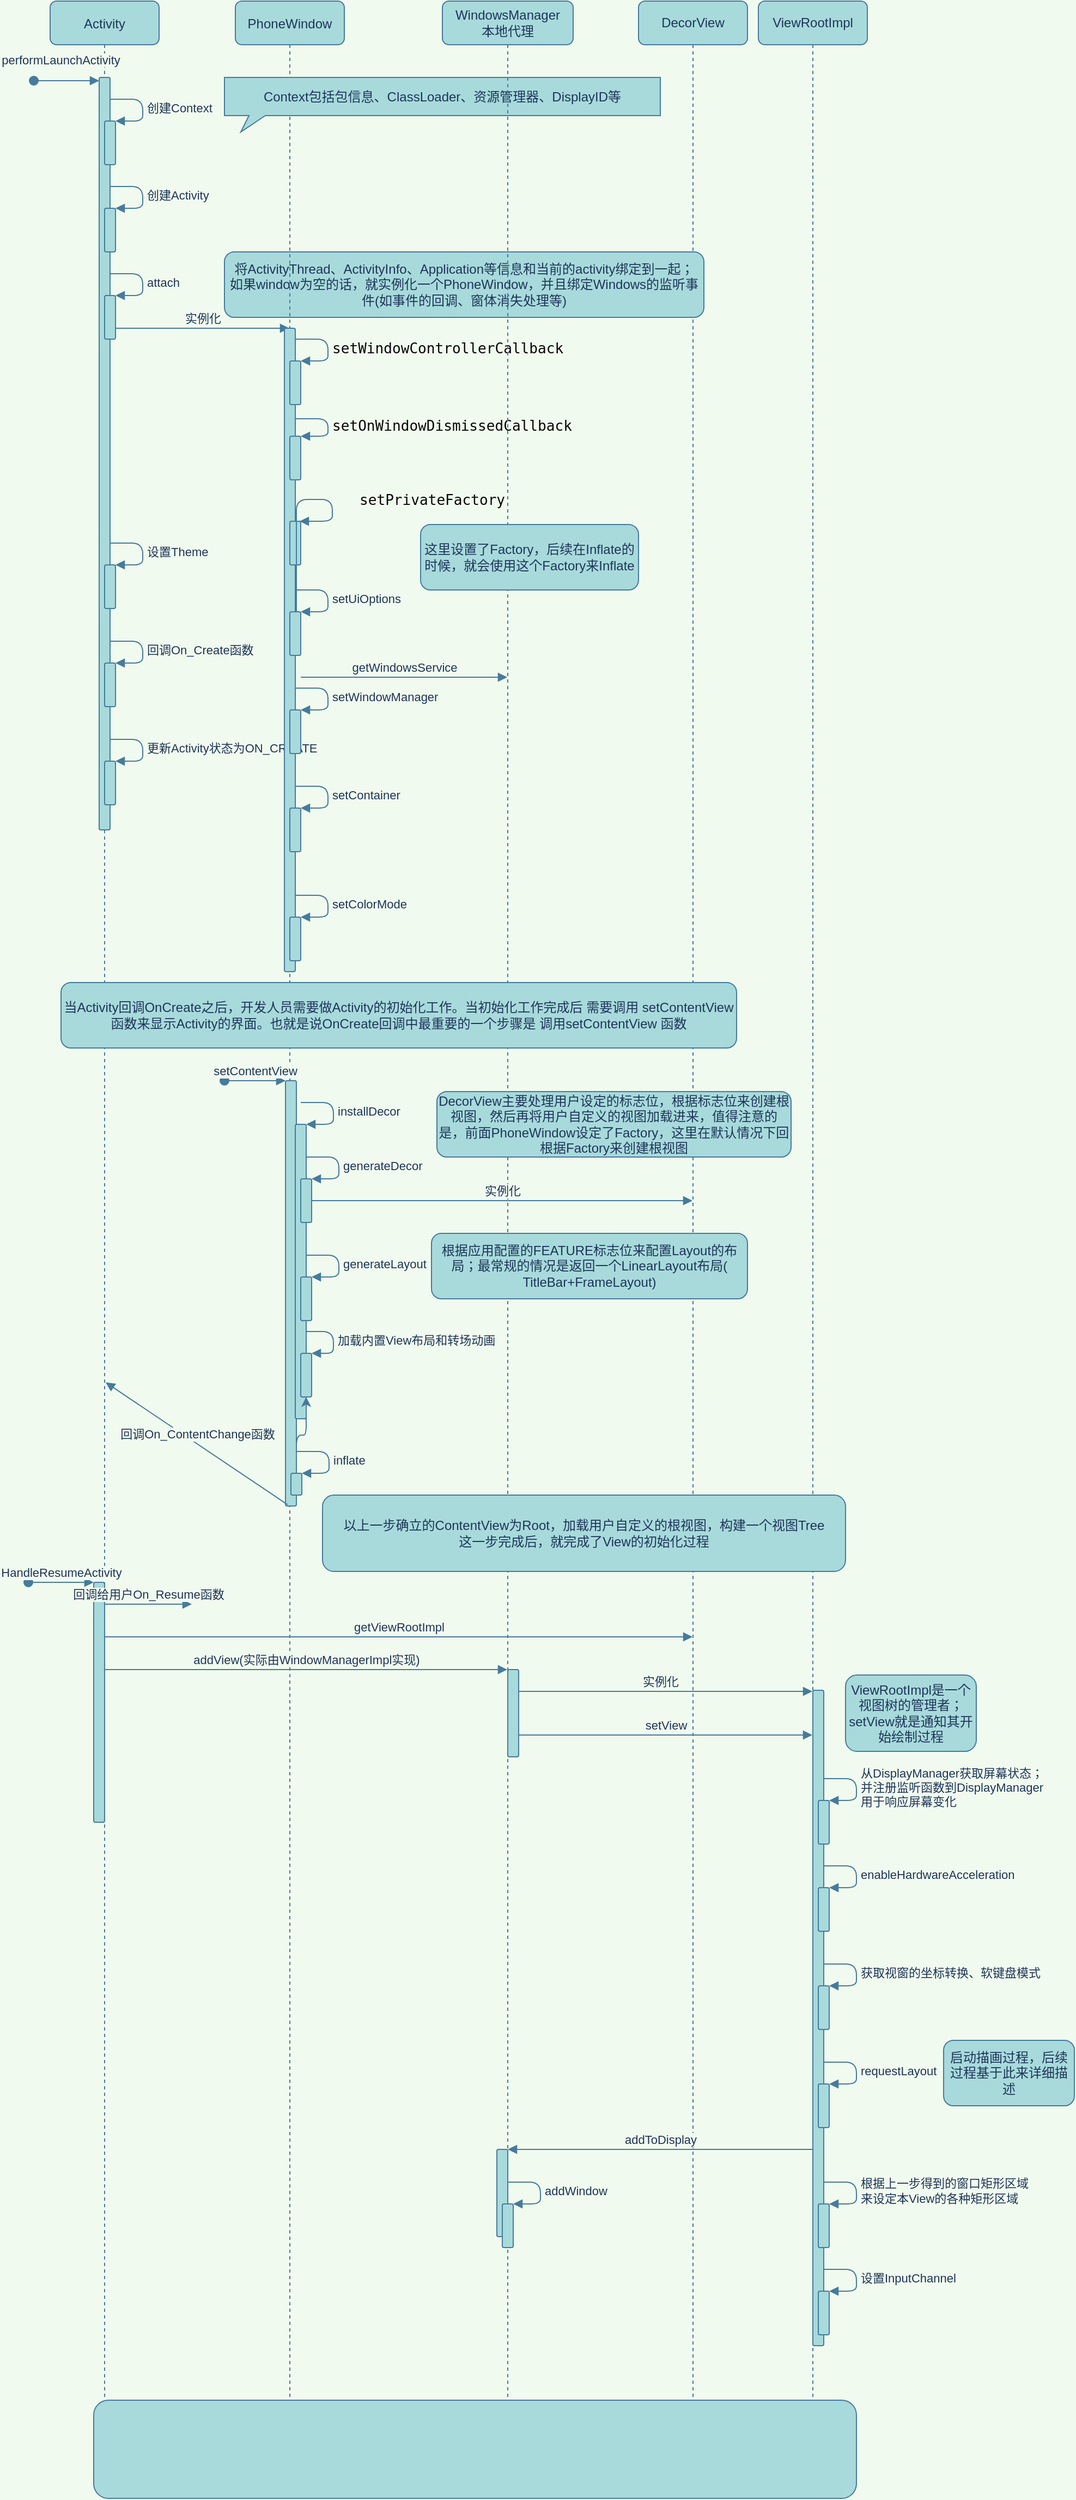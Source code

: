 <mxfile version="16.5.3" type="github">
  <diagram id="kgpKYQtTHZ0yAKxKKP6v" name="Page-1">
    <mxGraphModel dx="1523" dy="1020" grid="1" gridSize="10" guides="1" tooltips="1" connect="1" arrows="1" fold="1" page="1" pageScale="1" pageWidth="850" pageHeight="1100" background="#F1FAEE" math="0" shadow="0">
      <root>
        <mxCell id="0" />
        <mxCell id="1" style="" parent="0" />
        <mxCell id="mvKPFEOK_YDnTUbCSuoW-56" value="DecorView" style="shape=umlLifeline;perimeter=lifelinePerimeter;whiteSpace=wrap;html=1;container=1;collapsible=0;recursiveResize=0;outlineConnect=0;rounded=1;fillColor=#A8DADC;strokeColor=#457B9D;fontColor=#1D3557;" vertex="1" parent="1">
          <mxGeometry x="660" y="80" width="100" height="2240" as="geometry" />
        </mxCell>
        <mxCell id="mvKPFEOK_YDnTUbCSuoW-14" value="将ActivityThread、ActivityInfo、Application等信息和当前的activity绑定到一起；&lt;br&gt;如果window为空的话，就实例化一个PhoneWindow，并且绑定Windows的监听事件(如事件的回调、窗体消失处理等)" style="rounded=1;whiteSpace=wrap;html=1;fillColor=#A8DADC;strokeColor=#457B9D;fontColor=#1D3557;" vertex="1" parent="1">
          <mxGeometry x="280" y="310" width="440" height="60" as="geometry" />
        </mxCell>
        <mxCell id="3nuBFxr9cyL0pnOWT2aG-1" value="Activity" style="shape=umlLifeline;perimeter=lifelinePerimeter;container=1;collapsible=0;recursiveResize=0;rounded=1;shadow=0;strokeWidth=1;fillColor=#A8DADC;strokeColor=#457B9D;fontColor=#1D3557;" parent="1" vertex="1">
          <mxGeometry x="120" y="80" width="100" height="2270" as="geometry" />
        </mxCell>
        <mxCell id="3nuBFxr9cyL0pnOWT2aG-2" value="" style="points=[];perimeter=orthogonalPerimeter;rounded=1;shadow=0;strokeWidth=1;fillColor=#A8DADC;strokeColor=#457B9D;fontColor=#1D3557;" parent="3nuBFxr9cyL0pnOWT2aG-1" vertex="1">
          <mxGeometry x="45" y="70" width="10" height="690" as="geometry" />
        </mxCell>
        <mxCell id="3nuBFxr9cyL0pnOWT2aG-3" value="performLaunchActivity" style="verticalAlign=bottom;startArrow=oval;endArrow=block;startSize=8;shadow=0;strokeWidth=1;rounded=1;labelBackgroundColor=#F1FAEE;strokeColor=#457B9D;fontColor=#1D3557;" parent="3nuBFxr9cyL0pnOWT2aG-1" edge="1">
          <mxGeometry x="-0.167" y="10" relative="1" as="geometry">
            <mxPoint x="-15" y="73" as="sourcePoint" />
            <mxPoint x="45" y="73" as="targetPoint" />
            <mxPoint as="offset" />
          </mxGeometry>
        </mxCell>
        <mxCell id="mvKPFEOK_YDnTUbCSuoW-1" value="" style="html=1;points=[];perimeter=orthogonalPerimeter;rounded=1;fillColor=#A8DADC;strokeColor=#457B9D;fontColor=#1D3557;" vertex="1" parent="3nuBFxr9cyL0pnOWT2aG-1">
          <mxGeometry x="50" y="110" width="10" height="40" as="geometry" />
        </mxCell>
        <mxCell id="mvKPFEOK_YDnTUbCSuoW-2" value="创建Context" style="edgeStyle=orthogonalEdgeStyle;html=1;align=left;spacingLeft=2;endArrow=block;rounded=1;entryX=1;entryY=0;labelBackgroundColor=#F1FAEE;strokeColor=#457B9D;fontColor=#1D3557;" edge="1" target="mvKPFEOK_YDnTUbCSuoW-1" parent="3nuBFxr9cyL0pnOWT2aG-1">
          <mxGeometry relative="1" as="geometry">
            <mxPoint x="55" y="90" as="sourcePoint" />
            <Array as="points">
              <mxPoint x="85" y="90" />
            </Array>
          </mxGeometry>
        </mxCell>
        <mxCell id="mvKPFEOK_YDnTUbCSuoW-8" value="" style="html=1;points=[];perimeter=orthogonalPerimeter;rounded=1;fillColor=#A8DADC;strokeColor=#457B9D;fontColor=#1D3557;" vertex="1" parent="3nuBFxr9cyL0pnOWT2aG-1">
          <mxGeometry x="50" y="190" width="10" height="40" as="geometry" />
        </mxCell>
        <mxCell id="mvKPFEOK_YDnTUbCSuoW-9" value="创建Activity" style="edgeStyle=orthogonalEdgeStyle;html=1;align=left;spacingLeft=2;endArrow=block;rounded=1;entryX=1;entryY=0;labelBackgroundColor=#F1FAEE;strokeColor=#457B9D;fontColor=#1D3557;" edge="1" target="mvKPFEOK_YDnTUbCSuoW-8" parent="3nuBFxr9cyL0pnOWT2aG-1">
          <mxGeometry relative="1" as="geometry">
            <mxPoint x="55" y="170" as="sourcePoint" />
            <Array as="points">
              <mxPoint x="85" y="170" />
            </Array>
          </mxGeometry>
        </mxCell>
        <mxCell id="mvKPFEOK_YDnTUbCSuoW-10" value="" style="html=1;points=[];perimeter=orthogonalPerimeter;rounded=1;fillColor=#A8DADC;strokeColor=#457B9D;fontColor=#1D3557;" vertex="1" parent="3nuBFxr9cyL0pnOWT2aG-1">
          <mxGeometry x="50" y="270" width="10" height="40" as="geometry" />
        </mxCell>
        <mxCell id="mvKPFEOK_YDnTUbCSuoW-11" value="attach" style="edgeStyle=orthogonalEdgeStyle;html=1;align=left;spacingLeft=2;endArrow=block;rounded=1;entryX=1;entryY=0;labelBackgroundColor=#F1FAEE;strokeColor=#457B9D;fontColor=#1D3557;" edge="1" target="mvKPFEOK_YDnTUbCSuoW-10" parent="3nuBFxr9cyL0pnOWT2aG-1">
          <mxGeometry relative="1" as="geometry">
            <mxPoint x="55" y="250" as="sourcePoint" />
            <Array as="points">
              <mxPoint x="85" y="250" />
            </Array>
          </mxGeometry>
        </mxCell>
        <mxCell id="mvKPFEOK_YDnTUbCSuoW-17" value="" style="html=1;points=[];perimeter=orthogonalPerimeter;rounded=1;fillColor=#A8DADC;strokeColor=#457B9D;fontColor=#1D3557;" vertex="1" parent="3nuBFxr9cyL0pnOWT2aG-1">
          <mxGeometry x="50" y="517" width="10" height="40" as="geometry" />
        </mxCell>
        <mxCell id="mvKPFEOK_YDnTUbCSuoW-18" value="设置Theme" style="edgeStyle=orthogonalEdgeStyle;html=1;align=left;spacingLeft=2;endArrow=block;rounded=1;entryX=1;entryY=0;labelBackgroundColor=#F1FAEE;strokeColor=#457B9D;fontColor=#1D3557;" edge="1" target="mvKPFEOK_YDnTUbCSuoW-17" parent="3nuBFxr9cyL0pnOWT2aG-1">
          <mxGeometry relative="1" as="geometry">
            <mxPoint x="55" y="497" as="sourcePoint" />
            <Array as="points">
              <mxPoint x="85" y="497" />
            </Array>
          </mxGeometry>
        </mxCell>
        <mxCell id="mvKPFEOK_YDnTUbCSuoW-19" value="" style="html=1;points=[];perimeter=orthogonalPerimeter;rounded=1;fillColor=#A8DADC;strokeColor=#457B9D;fontColor=#1D3557;" vertex="1" parent="3nuBFxr9cyL0pnOWT2aG-1">
          <mxGeometry x="50" y="607" width="10" height="40" as="geometry" />
        </mxCell>
        <mxCell id="mvKPFEOK_YDnTUbCSuoW-20" value="回调On_Create函数" style="edgeStyle=orthogonalEdgeStyle;html=1;align=left;spacingLeft=2;endArrow=block;rounded=1;entryX=1;entryY=0;labelBackgroundColor=#F1FAEE;strokeColor=#457B9D;fontColor=#1D3557;" edge="1" target="mvKPFEOK_YDnTUbCSuoW-19" parent="3nuBFxr9cyL0pnOWT2aG-1">
          <mxGeometry relative="1" as="geometry">
            <mxPoint x="55" y="587" as="sourcePoint" />
            <Array as="points">
              <mxPoint x="85" y="587" />
            </Array>
          </mxGeometry>
        </mxCell>
        <mxCell id="mvKPFEOK_YDnTUbCSuoW-23" value="" style="html=1;points=[];perimeter=orthogonalPerimeter;rounded=1;fillColor=#A8DADC;strokeColor=#457B9D;fontColor=#1D3557;" vertex="1" parent="3nuBFxr9cyL0pnOWT2aG-1">
          <mxGeometry x="50" y="697" width="10" height="40" as="geometry" />
        </mxCell>
        <mxCell id="mvKPFEOK_YDnTUbCSuoW-24" value="更新Activity状态为ON_CREATE" style="edgeStyle=orthogonalEdgeStyle;html=1;align=left;spacingLeft=2;endArrow=block;rounded=1;entryX=1;entryY=0;labelBackgroundColor=#F1FAEE;strokeColor=#457B9D;fontColor=#1D3557;" edge="1" target="mvKPFEOK_YDnTUbCSuoW-23" parent="3nuBFxr9cyL0pnOWT2aG-1">
          <mxGeometry relative="1" as="geometry">
            <mxPoint x="55" y="677" as="sourcePoint" />
            <Array as="points">
              <mxPoint x="85" y="677" />
            </Array>
          </mxGeometry>
        </mxCell>
        <mxCell id="mvKPFEOK_YDnTUbCSuoW-25" value="实例化" style="html=1;verticalAlign=bottom;endArrow=block;rounded=1;labelBackgroundColor=#F1FAEE;strokeColor=#457B9D;fontColor=#1D3557;" edge="1" parent="3nuBFxr9cyL0pnOWT2aG-1" target="3nuBFxr9cyL0pnOWT2aG-5">
          <mxGeometry width="80" relative="1" as="geometry">
            <mxPoint x="60" y="300" as="sourcePoint" />
            <mxPoint x="140" y="300" as="targetPoint" />
          </mxGeometry>
        </mxCell>
        <mxCell id="3nuBFxr9cyL0pnOWT2aG-5" value="PhoneWindow" style="shape=umlLifeline;perimeter=lifelinePerimeter;container=1;collapsible=0;recursiveResize=0;rounded=1;shadow=0;strokeWidth=1;fillColor=#A8DADC;strokeColor=#457B9D;fontColor=#1D3557;" parent="1" vertex="1">
          <mxGeometry x="290" y="80" width="100" height="2250" as="geometry" />
        </mxCell>
        <mxCell id="mvKPFEOK_YDnTUbCSuoW-26" value="" style="html=1;points=[];perimeter=orthogonalPerimeter;rounded=1;fillColor=#A8DADC;strokeColor=#457B9D;fontColor=#1D3557;" vertex="1" parent="3nuBFxr9cyL0pnOWT2aG-5">
          <mxGeometry x="45" y="300" width="10" height="590" as="geometry" />
        </mxCell>
        <mxCell id="mvKPFEOK_YDnTUbCSuoW-27" value="" style="html=1;points=[];perimeter=orthogonalPerimeter;rounded=1;fillColor=#A8DADC;strokeColor=#457B9D;fontColor=#1D3557;" vertex="1" parent="3nuBFxr9cyL0pnOWT2aG-5">
          <mxGeometry x="50" y="330" width="10" height="40" as="geometry" />
        </mxCell>
        <mxCell id="mvKPFEOK_YDnTUbCSuoW-28" value="&lt;pre style=&quot;color: rgb(8 , 8 , 8) ; font-family: &amp;#34;jetbrains mono&amp;#34; , monospace ; font-size: 9.8pt&quot;&gt;setWindowControllerCallback&lt;/pre&gt;" style="edgeStyle=orthogonalEdgeStyle;html=1;align=left;spacingLeft=2;endArrow=block;rounded=1;entryX=1;entryY=0;labelBackgroundColor=#F1FAEE;strokeColor=#457B9D;fontColor=#1D3557;" edge="1" target="mvKPFEOK_YDnTUbCSuoW-27" parent="3nuBFxr9cyL0pnOWT2aG-5">
          <mxGeometry relative="1" as="geometry">
            <mxPoint x="55" y="310" as="sourcePoint" />
            <Array as="points">
              <mxPoint x="85" y="310" />
            </Array>
          </mxGeometry>
        </mxCell>
        <mxCell id="mvKPFEOK_YDnTUbCSuoW-29" value="" style="html=1;points=[];perimeter=orthogonalPerimeter;rounded=1;fillColor=#A8DADC;strokeColor=#457B9D;fontColor=#1D3557;" vertex="1" parent="3nuBFxr9cyL0pnOWT2aG-5">
          <mxGeometry x="50" y="399" width="10" height="40" as="geometry" />
        </mxCell>
        <mxCell id="mvKPFEOK_YDnTUbCSuoW-30" value="&lt;pre style=&quot;color: rgb(8 , 8 , 8) ; font-family: &amp;#34;jetbrains mono&amp;#34; , monospace ; font-size: 9.8pt&quot;&gt;setOnWindowDismissedCallback&lt;/pre&gt;" style="edgeStyle=orthogonalEdgeStyle;html=1;align=left;spacingLeft=2;endArrow=block;rounded=1;entryX=1;entryY=0;labelBackgroundColor=#F1FAEE;strokeColor=#457B9D;fontColor=#1D3557;" edge="1" target="mvKPFEOK_YDnTUbCSuoW-29" parent="3nuBFxr9cyL0pnOWT2aG-5">
          <mxGeometry relative="1" as="geometry">
            <mxPoint x="55" y="383" as="sourcePoint" />
            <Array as="points">
              <mxPoint x="85" y="383" />
            </Array>
          </mxGeometry>
        </mxCell>
        <mxCell id="mvKPFEOK_YDnTUbCSuoW-31" value="" style="html=1;points=[];perimeter=orthogonalPerimeter;rounded=1;fillColor=#A8DADC;strokeColor=#457B9D;fontColor=#1D3557;" vertex="1" parent="3nuBFxr9cyL0pnOWT2aG-5">
          <mxGeometry x="50" y="477" width="10" height="40" as="geometry" />
        </mxCell>
        <mxCell id="mvKPFEOK_YDnTUbCSuoW-32" value="&lt;pre style=&quot;color: rgb(8 , 8 , 8) ; font-family: &amp;#34;jetbrains mono&amp;#34; , monospace ; font-size: 9.8pt&quot;&gt;setPrivateFactory&lt;/pre&gt;" style="edgeStyle=orthogonalEdgeStyle;html=1;align=left;spacingLeft=2;endArrow=block;rounded=1;entryX=1;entryY=0;exitX=1.2;exitY=0.628;exitDx=0;exitDy=0;exitPerimeter=0;labelBackgroundColor=#F1FAEE;strokeColor=#457B9D;fontColor=#1D3557;" edge="1" parent="3nuBFxr9cyL0pnOWT2aG-5">
          <mxGeometry x="0.506" y="21" relative="1" as="geometry">
            <mxPoint x="56" y="576.32" as="sourcePoint" />
            <Array as="points">
              <mxPoint x="89" y="457" />
              <mxPoint x="89" y="477" />
            </Array>
            <mxPoint x="59" y="477" as="targetPoint" />
            <mxPoint as="offset" />
          </mxGeometry>
        </mxCell>
        <mxCell id="mvKPFEOK_YDnTUbCSuoW-33" value="" style="html=1;points=[];perimeter=orthogonalPerimeter;rounded=1;fillColor=#A8DADC;strokeColor=#457B9D;fontColor=#1D3557;" vertex="1" parent="3nuBFxr9cyL0pnOWT2aG-5">
          <mxGeometry x="50" y="560" width="10" height="40" as="geometry" />
        </mxCell>
        <mxCell id="mvKPFEOK_YDnTUbCSuoW-34" value="setUiOptions" style="edgeStyle=orthogonalEdgeStyle;html=1;align=left;spacingLeft=2;endArrow=block;rounded=1;entryX=1;entryY=0;labelBackgroundColor=#F1FAEE;strokeColor=#457B9D;fontColor=#1D3557;" edge="1" target="mvKPFEOK_YDnTUbCSuoW-33" parent="3nuBFxr9cyL0pnOWT2aG-5">
          <mxGeometry relative="1" as="geometry">
            <mxPoint x="55" y="540" as="sourcePoint" />
            <Array as="points">
              <mxPoint x="85" y="540" />
            </Array>
          </mxGeometry>
        </mxCell>
        <mxCell id="mvKPFEOK_YDnTUbCSuoW-38" value="" style="html=1;points=[];perimeter=orthogonalPerimeter;rounded=1;fillColor=#A8DADC;strokeColor=#457B9D;fontColor=#1D3557;" vertex="1" parent="3nuBFxr9cyL0pnOWT2aG-5">
          <mxGeometry x="50" y="650" width="10" height="40" as="geometry" />
        </mxCell>
        <mxCell id="mvKPFEOK_YDnTUbCSuoW-39" value="setWindowManager" style="edgeStyle=orthogonalEdgeStyle;html=1;align=left;spacingLeft=2;endArrow=block;rounded=1;entryX=1;entryY=0;labelBackgroundColor=#F1FAEE;strokeColor=#457B9D;fontColor=#1D3557;" edge="1" target="mvKPFEOK_YDnTUbCSuoW-38" parent="3nuBFxr9cyL0pnOWT2aG-5">
          <mxGeometry relative="1" as="geometry">
            <mxPoint x="55" y="630" as="sourcePoint" />
            <Array as="points">
              <mxPoint x="85" y="630" />
            </Array>
          </mxGeometry>
        </mxCell>
        <mxCell id="mvKPFEOK_YDnTUbCSuoW-40" value="" style="html=1;points=[];perimeter=orthogonalPerimeter;rounded=1;fillColor=#A8DADC;strokeColor=#457B9D;fontColor=#1D3557;" vertex="1" parent="3nuBFxr9cyL0pnOWT2aG-5">
          <mxGeometry x="50" y="740" width="10" height="40" as="geometry" />
        </mxCell>
        <mxCell id="mvKPFEOK_YDnTUbCSuoW-41" value="setContainer" style="edgeStyle=orthogonalEdgeStyle;html=1;align=left;spacingLeft=2;endArrow=block;rounded=1;entryX=1;entryY=0;labelBackgroundColor=#F1FAEE;strokeColor=#457B9D;fontColor=#1D3557;" edge="1" target="mvKPFEOK_YDnTUbCSuoW-40" parent="3nuBFxr9cyL0pnOWT2aG-5">
          <mxGeometry relative="1" as="geometry">
            <mxPoint x="55" y="720" as="sourcePoint" />
            <Array as="points">
              <mxPoint x="85" y="720" />
            </Array>
          </mxGeometry>
        </mxCell>
        <mxCell id="mvKPFEOK_YDnTUbCSuoW-44" value="" style="html=1;points=[];perimeter=orthogonalPerimeter;rounded=1;fillColor=#A8DADC;strokeColor=#457B9D;fontColor=#1D3557;" vertex="1" parent="3nuBFxr9cyL0pnOWT2aG-5">
          <mxGeometry x="50" y="840" width="10" height="40" as="geometry" />
        </mxCell>
        <mxCell id="mvKPFEOK_YDnTUbCSuoW-45" value="setColorMode" style="edgeStyle=orthogonalEdgeStyle;html=1;align=left;spacingLeft=2;endArrow=block;rounded=1;entryX=1;entryY=0;labelBackgroundColor=#F1FAEE;strokeColor=#457B9D;fontColor=#1D3557;" edge="1" target="mvKPFEOK_YDnTUbCSuoW-44" parent="3nuBFxr9cyL0pnOWT2aG-5">
          <mxGeometry relative="1" as="geometry">
            <mxPoint x="55" y="820" as="sourcePoint" />
            <Array as="points">
              <mxPoint x="85" y="820" />
            </Array>
          </mxGeometry>
        </mxCell>
        <mxCell id="mvKPFEOK_YDnTUbCSuoW-58" value="getWindowsService" style="html=1;verticalAlign=bottom;endArrow=block;rounded=1;labelBackgroundColor=#F1FAEE;strokeColor=#457B9D;fontColor=#1D3557;" edge="1" parent="3nuBFxr9cyL0pnOWT2aG-5" target="mvKPFEOK_YDnTUbCSuoW-35">
          <mxGeometry width="80" relative="1" as="geometry">
            <mxPoint x="60" y="620" as="sourcePoint" />
            <mxPoint x="140" y="620" as="targetPoint" />
          </mxGeometry>
        </mxCell>
        <mxCell id="mvKPFEOK_YDnTUbCSuoW-4" value="Context包括包信息、ClassLoader、资源管理器、DisplayID等" style="whiteSpace=wrap;html=1;shape=mxgraph.basic.rectCallout;dx=30;dy=15;boundedLbl=1;rounded=1;fillColor=#A8DADC;strokeColor=#457B9D;fontColor=#1D3557;" vertex="1" parent="1">
          <mxGeometry x="280" y="150" width="400" height="50" as="geometry" />
        </mxCell>
        <mxCell id="mvKPFEOK_YDnTUbCSuoW-35" value="WindowsManager&lt;br&gt;本地代理" style="shape=umlLifeline;perimeter=lifelinePerimeter;whiteSpace=wrap;html=1;container=1;collapsible=0;recursiveResize=0;outlineConnect=0;rounded=1;fillColor=#A8DADC;strokeColor=#457B9D;fontColor=#1D3557;" vertex="1" parent="1">
          <mxGeometry x="480" y="80" width="120" height="2230" as="geometry" />
        </mxCell>
        <mxCell id="mvKPFEOK_YDnTUbCSuoW-49" value="这里设置了Factory，后续在Inflate的时候，就会使用这个Factory来Inflate" style="rounded=1;whiteSpace=wrap;html=1;fillColor=#A8DADC;strokeColor=#457B9D;fontColor=#1D3557;" vertex="1" parent="mvKPFEOK_YDnTUbCSuoW-35">
          <mxGeometry x="-20" y="480" width="200" height="60" as="geometry" />
        </mxCell>
        <mxCell id="mvKPFEOK_YDnTUbCSuoW-79" value="ViewRootImpl" style="shape=umlLifeline;perimeter=lifelinePerimeter;whiteSpace=wrap;html=1;container=1;collapsible=0;recursiveResize=0;outlineConnect=0;rounded=1;fillColor=#A8DADC;strokeColor=#457B9D;fontColor=#1D3557;" vertex="1" parent="1">
          <mxGeometry x="770" y="80" width="100" height="2240" as="geometry" />
        </mxCell>
        <mxCell id="mvKPFEOK_YDnTUbCSuoW-50" value="Layer1" style="locked=1;" parent="0" />
        <mxCell id="mvKPFEOK_YDnTUbCSuoW-54" value="" style="html=1;points=[];perimeter=orthogonalPerimeter;rounded=1;fillColor=#A8DADC;strokeColor=#457B9D;fontColor=#1D3557;" vertex="1" parent="mvKPFEOK_YDnTUbCSuoW-50">
          <mxGeometry x="336" y="1070" width="10" height="390" as="geometry" />
        </mxCell>
        <mxCell id="mvKPFEOK_YDnTUbCSuoW-55" value="setContentView" style="html=1;verticalAlign=bottom;startArrow=oval;endArrow=block;startSize=8;rounded=1;labelBackgroundColor=#F1FAEE;strokeColor=#457B9D;fontColor=#1D3557;" edge="1" target="mvKPFEOK_YDnTUbCSuoW-54" parent="mvKPFEOK_YDnTUbCSuoW-50">
          <mxGeometry relative="1" as="geometry">
            <mxPoint x="280" y="1070" as="sourcePoint" />
          </mxGeometry>
        </mxCell>
        <mxCell id="mvKPFEOK_YDnTUbCSuoW-59" value="" style="html=1;points=[];perimeter=orthogonalPerimeter;rounded=1;fillColor=#A8DADC;strokeColor=#457B9D;fontColor=#1D3557;" vertex="1" parent="mvKPFEOK_YDnTUbCSuoW-50">
          <mxGeometry x="345" y="1110" width="10" height="270" as="geometry" />
        </mxCell>
        <mxCell id="mvKPFEOK_YDnTUbCSuoW-60" value="installDecor" style="edgeStyle=orthogonalEdgeStyle;html=1;align=left;spacingLeft=2;endArrow=block;rounded=1;entryX=1;entryY=0;labelBackgroundColor=#F1FAEE;strokeColor=#457B9D;fontColor=#1D3557;" edge="1" target="mvKPFEOK_YDnTUbCSuoW-59" parent="mvKPFEOK_YDnTUbCSuoW-50">
          <mxGeometry relative="1" as="geometry">
            <mxPoint x="350" y="1090" as="sourcePoint" />
            <Array as="points">
              <mxPoint x="380" y="1090" />
            </Array>
          </mxGeometry>
        </mxCell>
        <mxCell id="mvKPFEOK_YDnTUbCSuoW-61" value="" style="html=1;points=[];perimeter=orthogonalPerimeter;rounded=1;fillColor=#A8DADC;strokeColor=#457B9D;fontColor=#1D3557;" vertex="1" parent="mvKPFEOK_YDnTUbCSuoW-50">
          <mxGeometry x="350" y="1160" width="10" height="40" as="geometry" />
        </mxCell>
        <mxCell id="mvKPFEOK_YDnTUbCSuoW-62" value="generateDecor" style="edgeStyle=orthogonalEdgeStyle;html=1;align=left;spacingLeft=2;endArrow=block;rounded=1;entryX=1;entryY=0;labelBackgroundColor=#F1FAEE;strokeColor=#457B9D;fontColor=#1D3557;" edge="1" target="mvKPFEOK_YDnTUbCSuoW-61" parent="mvKPFEOK_YDnTUbCSuoW-50">
          <mxGeometry relative="1" as="geometry">
            <mxPoint x="355" y="1140" as="sourcePoint" />
            <Array as="points">
              <mxPoint x="385" y="1140" />
            </Array>
          </mxGeometry>
        </mxCell>
        <mxCell id="mvKPFEOK_YDnTUbCSuoW-63" value="实例化" style="html=1;verticalAlign=bottom;endArrow=block;rounded=1;labelBackgroundColor=#F1FAEE;strokeColor=#457B9D;fontColor=#1D3557;" edge="1" parent="mvKPFEOK_YDnTUbCSuoW-50" target="mvKPFEOK_YDnTUbCSuoW-56">
          <mxGeometry width="80" relative="1" as="geometry">
            <mxPoint x="360" y="1180" as="sourcePoint" />
            <mxPoint x="440" y="1180" as="targetPoint" />
          </mxGeometry>
        </mxCell>
        <mxCell id="mvKPFEOK_YDnTUbCSuoW-64" value="" style="html=1;points=[];perimeter=orthogonalPerimeter;rounded=1;fillColor=#A8DADC;strokeColor=#457B9D;fontColor=#1D3557;" vertex="1" parent="mvKPFEOK_YDnTUbCSuoW-50">
          <mxGeometry x="350" y="1250" width="10" height="40" as="geometry" />
        </mxCell>
        <mxCell id="mvKPFEOK_YDnTUbCSuoW-65" value="generateLayout" style="edgeStyle=orthogonalEdgeStyle;html=1;align=left;spacingLeft=2;endArrow=block;rounded=1;entryX=1;entryY=0;labelBackgroundColor=#F1FAEE;strokeColor=#457B9D;fontColor=#1D3557;" edge="1" target="mvKPFEOK_YDnTUbCSuoW-64" parent="mvKPFEOK_YDnTUbCSuoW-50">
          <mxGeometry relative="1" as="geometry">
            <mxPoint x="355" y="1230" as="sourcePoint" />
            <Array as="points">
              <mxPoint x="385" y="1230" />
            </Array>
          </mxGeometry>
        </mxCell>
        <mxCell id="mvKPFEOK_YDnTUbCSuoW-67" value="" style="html=1;points=[];perimeter=orthogonalPerimeter;rounded=1;fillColor=#A8DADC;strokeColor=#457B9D;fontColor=#1D3557;" vertex="1" parent="mvKPFEOK_YDnTUbCSuoW-50">
          <mxGeometry x="350" y="1320" width="10" height="40" as="geometry" />
        </mxCell>
        <mxCell id="mvKPFEOK_YDnTUbCSuoW-68" value="加载内置View布局和转场动画" style="edgeStyle=orthogonalEdgeStyle;html=1;align=left;spacingLeft=2;endArrow=block;rounded=1;entryX=1;entryY=0;labelBackgroundColor=#F1FAEE;strokeColor=#457B9D;fontColor=#1D3557;" edge="1" target="mvKPFEOK_YDnTUbCSuoW-67" parent="mvKPFEOK_YDnTUbCSuoW-50">
          <mxGeometry relative="1" as="geometry">
            <mxPoint x="355" y="1300" as="sourcePoint" />
            <Array as="points">
              <mxPoint x="380" y="1300" />
            </Array>
          </mxGeometry>
        </mxCell>
        <mxCell id="mvKPFEOK_YDnTUbCSuoW-73" value="" style="edgeStyle=orthogonalEdgeStyle;rounded=1;orthogonalLoop=1;jettySize=auto;html=1;labelBackgroundColor=#F1FAEE;strokeColor=#457B9D;fontColor=#1D3557;" edge="1" parent="mvKPFEOK_YDnTUbCSuoW-50" source="mvKPFEOK_YDnTUbCSuoW-69" target="mvKPFEOK_YDnTUbCSuoW-67">
          <mxGeometry relative="1" as="geometry" />
        </mxCell>
        <mxCell id="mvKPFEOK_YDnTUbCSuoW-69" value="" style="html=1;points=[];perimeter=orthogonalPerimeter;rounded=1;fillColor=#A8DADC;strokeColor=#457B9D;fontColor=#1D3557;" vertex="1" parent="mvKPFEOK_YDnTUbCSuoW-50">
          <mxGeometry x="341" y="1430" width="10" height="20" as="geometry" />
        </mxCell>
        <mxCell id="mvKPFEOK_YDnTUbCSuoW-70" value="inflate" style="edgeStyle=orthogonalEdgeStyle;html=1;align=left;spacingLeft=2;endArrow=block;rounded=1;entryX=1;entryY=0;labelBackgroundColor=#F1FAEE;strokeColor=#457B9D;fontColor=#1D3557;" edge="1" target="mvKPFEOK_YDnTUbCSuoW-69" parent="mvKPFEOK_YDnTUbCSuoW-50">
          <mxGeometry relative="1" as="geometry">
            <mxPoint x="346" y="1410" as="sourcePoint" />
            <Array as="points">
              <mxPoint x="376" y="1410" />
            </Array>
          </mxGeometry>
        </mxCell>
        <mxCell id="mvKPFEOK_YDnTUbCSuoW-75" value="回调On_ContentChange函数" style="html=1;verticalAlign=bottom;endArrow=block;rounded=1;entryX=0.51;entryY=0.558;entryDx=0;entryDy=0;entryPerimeter=0;exitX=0.2;exitY=0.997;exitDx=0;exitDy=0;exitPerimeter=0;labelBackgroundColor=#F1FAEE;strokeColor=#457B9D;fontColor=#1D3557;" edge="1" parent="mvKPFEOK_YDnTUbCSuoW-50" source="mvKPFEOK_YDnTUbCSuoW-54" target="3nuBFxr9cyL0pnOWT2aG-1">
          <mxGeometry width="80" relative="1" as="geometry">
            <mxPoint x="480" y="1510" as="sourcePoint" />
            <mxPoint x="560" y="1510" as="targetPoint" />
          </mxGeometry>
        </mxCell>
        <mxCell id="mvKPFEOK_YDnTUbCSuoW-76" value="" style="html=1;points=[];perimeter=orthogonalPerimeter;rounded=1;fillColor=#A8DADC;strokeColor=#457B9D;fontColor=#1D3557;" vertex="1" parent="mvKPFEOK_YDnTUbCSuoW-50">
          <mxGeometry x="160" y="1530" width="10" height="220" as="geometry" />
        </mxCell>
        <mxCell id="mvKPFEOK_YDnTUbCSuoW-77" value="HandleResumeActivity" style="html=1;verticalAlign=bottom;startArrow=oval;endArrow=block;startSize=8;rounded=1;labelBackgroundColor=#F1FAEE;strokeColor=#457B9D;fontColor=#1D3557;" edge="1" target="mvKPFEOK_YDnTUbCSuoW-76" parent="mvKPFEOK_YDnTUbCSuoW-50">
          <mxGeometry relative="1" as="geometry">
            <mxPoint x="100" y="1530" as="sourcePoint" />
          </mxGeometry>
        </mxCell>
        <mxCell id="mvKPFEOK_YDnTUbCSuoW-78" value="回调给用户On_Resume函数" style="html=1;verticalAlign=bottom;endArrow=block;rounded=1;labelBackgroundColor=#F1FAEE;strokeColor=#457B9D;fontColor=#1D3557;" edge="1" parent="mvKPFEOK_YDnTUbCSuoW-50">
          <mxGeometry width="80" relative="1" as="geometry">
            <mxPoint x="170" y="1550" as="sourcePoint" />
            <mxPoint x="250" y="1550" as="targetPoint" />
          </mxGeometry>
        </mxCell>
        <mxCell id="mvKPFEOK_YDnTUbCSuoW-80" value="getViewRootImpl" style="html=1;verticalAlign=bottom;endArrow=block;rounded=1;labelBackgroundColor=#F1FAEE;strokeColor=#457B9D;fontColor=#1D3557;" edge="1" parent="mvKPFEOK_YDnTUbCSuoW-50" target="mvKPFEOK_YDnTUbCSuoW-56">
          <mxGeometry width="80" relative="1" as="geometry">
            <mxPoint x="170" y="1580" as="sourcePoint" />
            <mxPoint x="250" y="1580" as="targetPoint" />
          </mxGeometry>
        </mxCell>
        <mxCell id="mvKPFEOK_YDnTUbCSuoW-81" value="addView(实际由WindowManagerImpl实现)" style="html=1;verticalAlign=bottom;endArrow=block;rounded=1;labelBackgroundColor=#F1FAEE;strokeColor=#457B9D;fontColor=#1D3557;" edge="1" parent="mvKPFEOK_YDnTUbCSuoW-50" target="mvKPFEOK_YDnTUbCSuoW-35">
          <mxGeometry width="80" relative="1" as="geometry">
            <mxPoint x="170" y="1610" as="sourcePoint" />
            <mxPoint x="250" y="1610" as="targetPoint" />
          </mxGeometry>
        </mxCell>
        <mxCell id="mvKPFEOK_YDnTUbCSuoW-82" value="实例化" style="html=1;verticalAlign=bottom;endArrow=block;rounded=1;labelBackgroundColor=#F1FAEE;strokeColor=#457B9D;fontColor=#1D3557;" edge="1" parent="mvKPFEOK_YDnTUbCSuoW-50" target="mvKPFEOK_YDnTUbCSuoW-79">
          <mxGeometry width="80" relative="1" as="geometry">
            <mxPoint x="540" y="1630" as="sourcePoint" />
            <mxPoint x="620" y="1630" as="targetPoint" />
          </mxGeometry>
        </mxCell>
        <mxCell id="mvKPFEOK_YDnTUbCSuoW-85" value="" style="html=1;points=[];perimeter=orthogonalPerimeter;rounded=1;fillColor=#A8DADC;strokeColor=#457B9D;fontColor=#1D3557;" vertex="1" parent="mvKPFEOK_YDnTUbCSuoW-50">
          <mxGeometry x="540" y="1610" width="10" height="80" as="geometry" />
        </mxCell>
        <mxCell id="mvKPFEOK_YDnTUbCSuoW-86" value="setView" style="html=1;verticalAlign=bottom;endArrow=block;rounded=1;labelBackgroundColor=#F1FAEE;strokeColor=#457B9D;fontColor=#1D3557;" edge="1" parent="mvKPFEOK_YDnTUbCSuoW-50" target="mvKPFEOK_YDnTUbCSuoW-79">
          <mxGeometry width="80" relative="1" as="geometry">
            <mxPoint x="550" y="1670" as="sourcePoint" />
            <mxPoint x="630" y="1670" as="targetPoint" />
          </mxGeometry>
        </mxCell>
        <mxCell id="mvKPFEOK_YDnTUbCSuoW-87" value="" style="html=1;points=[];perimeter=orthogonalPerimeter;rounded=1;fillColor=#A8DADC;strokeColor=#457B9D;fontColor=#1D3557;" vertex="1" parent="mvKPFEOK_YDnTUbCSuoW-50">
          <mxGeometry x="820" y="1629" width="10" height="601" as="geometry" />
        </mxCell>
        <mxCell id="mvKPFEOK_YDnTUbCSuoW-91" value="" style="html=1;points=[];perimeter=orthogonalPerimeter;rounded=1;fillColor=#A8DADC;strokeColor=#457B9D;fontColor=#1D3557;" vertex="1" parent="mvKPFEOK_YDnTUbCSuoW-50">
          <mxGeometry x="825" y="1730" width="10" height="40" as="geometry" />
        </mxCell>
        <mxCell id="mvKPFEOK_YDnTUbCSuoW-92" value="从DisplayManager获取屏幕状态；&lt;br&gt;并注册监听函数到DisplayManager&lt;br&gt;用于响应屏幕变化" style="edgeStyle=orthogonalEdgeStyle;html=1;align=left;spacingLeft=2;endArrow=block;rounded=1;entryX=1;entryY=0;labelBackgroundColor=#F1FAEE;strokeColor=#457B9D;fontColor=#1D3557;" edge="1" target="mvKPFEOK_YDnTUbCSuoW-91" parent="mvKPFEOK_YDnTUbCSuoW-50">
          <mxGeometry relative="1" as="geometry">
            <mxPoint x="830" y="1710" as="sourcePoint" />
            <Array as="points">
              <mxPoint x="860" y="1710" />
            </Array>
          </mxGeometry>
        </mxCell>
        <mxCell id="mvKPFEOK_YDnTUbCSuoW-93" value="" style="html=1;points=[];perimeter=orthogonalPerimeter;rounded=1;fillColor=#A8DADC;strokeColor=#457B9D;fontColor=#1D3557;" vertex="1" parent="mvKPFEOK_YDnTUbCSuoW-50">
          <mxGeometry x="825" y="1810" width="10" height="40" as="geometry" />
        </mxCell>
        <mxCell id="mvKPFEOK_YDnTUbCSuoW-94" value="enableHardwareAcceleration" style="edgeStyle=orthogonalEdgeStyle;html=1;align=left;spacingLeft=2;endArrow=block;rounded=1;entryX=1;entryY=0;labelBackgroundColor=#F1FAEE;strokeColor=#457B9D;fontColor=#1D3557;" edge="1" target="mvKPFEOK_YDnTUbCSuoW-93" parent="mvKPFEOK_YDnTUbCSuoW-50">
          <mxGeometry relative="1" as="geometry">
            <mxPoint x="830" y="1790" as="sourcePoint" />
            <Array as="points">
              <mxPoint x="860" y="1790" />
            </Array>
          </mxGeometry>
        </mxCell>
        <mxCell id="mvKPFEOK_YDnTUbCSuoW-95" value="" style="html=1;points=[];perimeter=orthogonalPerimeter;rounded=1;fillColor=#A8DADC;strokeColor=#457B9D;fontColor=#1D3557;" vertex="1" parent="mvKPFEOK_YDnTUbCSuoW-50">
          <mxGeometry x="825" y="1900" width="10" height="40" as="geometry" />
        </mxCell>
        <mxCell id="mvKPFEOK_YDnTUbCSuoW-96" value="获取视窗的坐标转换、软键盘模式" style="edgeStyle=orthogonalEdgeStyle;html=1;align=left;spacingLeft=2;endArrow=block;rounded=1;entryX=1;entryY=0;labelBackgroundColor=#F1FAEE;strokeColor=#457B9D;fontColor=#1D3557;" edge="1" target="mvKPFEOK_YDnTUbCSuoW-95" parent="mvKPFEOK_YDnTUbCSuoW-50">
          <mxGeometry relative="1" as="geometry">
            <mxPoint x="830" y="1880" as="sourcePoint" />
            <Array as="points">
              <mxPoint x="860" y="1880" />
            </Array>
          </mxGeometry>
        </mxCell>
        <mxCell id="mvKPFEOK_YDnTUbCSuoW-97" value="" style="html=1;points=[];perimeter=orthogonalPerimeter;rounded=1;fillColor=#A8DADC;strokeColor=#457B9D;fontColor=#1D3557;" vertex="1" parent="mvKPFEOK_YDnTUbCSuoW-50">
          <mxGeometry x="825" y="1990" width="10" height="40" as="geometry" />
        </mxCell>
        <mxCell id="mvKPFEOK_YDnTUbCSuoW-98" value="requestLayout" style="edgeStyle=orthogonalEdgeStyle;html=1;align=left;spacingLeft=2;endArrow=block;rounded=1;entryX=1;entryY=0;labelBackgroundColor=#F1FAEE;strokeColor=#457B9D;fontColor=#1D3557;" edge="1" target="mvKPFEOK_YDnTUbCSuoW-97" parent="mvKPFEOK_YDnTUbCSuoW-50">
          <mxGeometry relative="1" as="geometry">
            <mxPoint x="830" y="1970" as="sourcePoint" />
            <Array as="points">
              <mxPoint x="860" y="1970" />
            </Array>
          </mxGeometry>
        </mxCell>
        <mxCell id="mvKPFEOK_YDnTUbCSuoW-101" value="addToDisplay" style="html=1;verticalAlign=bottom;endArrow=block;rounded=1;labelBackgroundColor=#F1FAEE;strokeColor=#457B9D;fontColor=#1D3557;" edge="1" parent="mvKPFEOK_YDnTUbCSuoW-50" target="mvKPFEOK_YDnTUbCSuoW-35">
          <mxGeometry width="80" relative="1" as="geometry">
            <mxPoint x="820" y="2050" as="sourcePoint" />
            <mxPoint x="900" y="2050" as="targetPoint" />
          </mxGeometry>
        </mxCell>
        <mxCell id="mvKPFEOK_YDnTUbCSuoW-102" value="" style="html=1;points=[];perimeter=orthogonalPerimeter;rounded=1;fillColor=#A8DADC;strokeColor=#457B9D;fontColor=#1D3557;" vertex="1" parent="mvKPFEOK_YDnTUbCSuoW-50">
          <mxGeometry x="530" y="2050" width="10" height="80" as="geometry" />
        </mxCell>
        <mxCell id="mvKPFEOK_YDnTUbCSuoW-103" value="" style="html=1;points=[];perimeter=orthogonalPerimeter;rounded=1;fillColor=#A8DADC;strokeColor=#457B9D;fontColor=#1D3557;" vertex="1" parent="mvKPFEOK_YDnTUbCSuoW-50">
          <mxGeometry x="535" y="2100" width="10" height="40" as="geometry" />
        </mxCell>
        <mxCell id="mvKPFEOK_YDnTUbCSuoW-104" value="addWindow" style="edgeStyle=orthogonalEdgeStyle;html=1;align=left;spacingLeft=2;endArrow=block;rounded=1;entryX=1;entryY=0;labelBackgroundColor=#F1FAEE;strokeColor=#457B9D;fontColor=#1D3557;" edge="1" target="mvKPFEOK_YDnTUbCSuoW-103" parent="mvKPFEOK_YDnTUbCSuoW-50">
          <mxGeometry relative="1" as="geometry">
            <mxPoint x="540" y="2080" as="sourcePoint" />
            <Array as="points">
              <mxPoint x="570" y="2080" />
            </Array>
          </mxGeometry>
        </mxCell>
        <mxCell id="mvKPFEOK_YDnTUbCSuoW-105" value="" style="html=1;points=[];perimeter=orthogonalPerimeter;rounded=1;fillColor=#A8DADC;strokeColor=#457B9D;fontColor=#1D3557;" vertex="1" parent="mvKPFEOK_YDnTUbCSuoW-50">
          <mxGeometry x="825" y="2100" width="10" height="40" as="geometry" />
        </mxCell>
        <mxCell id="mvKPFEOK_YDnTUbCSuoW-106" value="根据上一步得到的窗口矩形区域&lt;br&gt;来设定本View的各种矩形区域" style="edgeStyle=orthogonalEdgeStyle;html=1;align=left;spacingLeft=2;endArrow=block;rounded=1;entryX=1;entryY=0;labelBackgroundColor=#F1FAEE;strokeColor=#457B9D;fontColor=#1D3557;" edge="1" target="mvKPFEOK_YDnTUbCSuoW-105" parent="mvKPFEOK_YDnTUbCSuoW-50">
          <mxGeometry relative="1" as="geometry">
            <mxPoint x="830" y="2080" as="sourcePoint" />
            <Array as="points">
              <mxPoint x="860" y="2080" />
            </Array>
          </mxGeometry>
        </mxCell>
        <mxCell id="mvKPFEOK_YDnTUbCSuoW-107" value="" style="html=1;points=[];perimeter=orthogonalPerimeter;rounded=1;fillColor=#A8DADC;strokeColor=#457B9D;fontColor=#1D3557;" vertex="1" parent="mvKPFEOK_YDnTUbCSuoW-50">
          <mxGeometry x="825" y="2180" width="10" height="40" as="geometry" />
        </mxCell>
        <mxCell id="mvKPFEOK_YDnTUbCSuoW-108" value="设置InputChannel" style="edgeStyle=orthogonalEdgeStyle;html=1;align=left;spacingLeft=2;endArrow=block;rounded=1;entryX=1;entryY=0;labelBackgroundColor=#F1FAEE;strokeColor=#457B9D;fontColor=#1D3557;" edge="1" target="mvKPFEOK_YDnTUbCSuoW-107" parent="mvKPFEOK_YDnTUbCSuoW-50">
          <mxGeometry relative="1" as="geometry">
            <mxPoint x="830" y="2160" as="sourcePoint" />
            <Array as="points">
              <mxPoint x="860" y="2160" />
            </Array>
          </mxGeometry>
        </mxCell>
        <mxCell id="mvKPFEOK_YDnTUbCSuoW-51" value="Comment" style="" parent="0" />
        <mxCell id="mvKPFEOK_YDnTUbCSuoW-53" value="当Activity回调OnCreate之后，开发人员需要做Activity的初始化工作。当初始化工作完成后 需要调用 setContentView 函数来显示Activity的界面。也就是说OnCreate回调中最重要的一个步骤是 调用setContentView 函数" style="rounded=1;whiteSpace=wrap;html=1;fillColor=#A8DADC;strokeColor=#457B9D;fontColor=#1D3557;" vertex="1" parent="mvKPFEOK_YDnTUbCSuoW-51">
          <mxGeometry x="130" y="980" width="620" height="60" as="geometry" />
        </mxCell>
        <mxCell id="mvKPFEOK_YDnTUbCSuoW-66" value="根据应用配置的FEATURE标志位来配置Layout的布局；最常规的情况是返回一个LinearLayout布局(&lt;br&gt;TitleBar+FrameLayout)" style="rounded=1;whiteSpace=wrap;html=1;fillColor=#A8DADC;strokeColor=#457B9D;fontColor=#1D3557;" vertex="1" parent="mvKPFEOK_YDnTUbCSuoW-51">
          <mxGeometry x="470" y="1210" width="290" height="60" as="geometry" />
        </mxCell>
        <mxCell id="mvKPFEOK_YDnTUbCSuoW-71" value="以上一步确立的ContentView为Root，加载用户自定义的根视图，构建一个视图Tree&lt;br&gt;这一步完成后，就完成了View的初始化过程" style="rounded=1;whiteSpace=wrap;html=1;fillColor=#A8DADC;strokeColor=#457B9D;fontColor=#1D3557;" vertex="1" parent="mvKPFEOK_YDnTUbCSuoW-51">
          <mxGeometry x="370" y="1450" width="480" height="70" as="geometry" />
        </mxCell>
        <mxCell id="mvKPFEOK_YDnTUbCSuoW-89" value="ViewRootImpl是一个视图树的管理者；&lt;br&gt;setView就是通知其开始绘制过程" style="rounded=1;whiteSpace=wrap;html=1;fillColor=#A8DADC;strokeColor=#457B9D;fontColor=#1D3557;" vertex="1" parent="mvKPFEOK_YDnTUbCSuoW-51">
          <mxGeometry x="850" y="1615" width="120" height="70" as="geometry" />
        </mxCell>
        <mxCell id="mvKPFEOK_YDnTUbCSuoW-99" value="启动描画过程，后续过程基于此来详细描述" style="rounded=1;whiteSpace=wrap;html=1;fillColor=#A8DADC;strokeColor=#457B9D;fontColor=#1D3557;" vertex="1" parent="mvKPFEOK_YDnTUbCSuoW-51">
          <mxGeometry x="940" y="1950" width="120" height="60" as="geometry" />
        </mxCell>
        <mxCell id="mvKPFEOK_YDnTUbCSuoW-109" value="DecorView主要处理用户设定的标志位，根据标志位来创建根视图，然后再将用户自定义的视图加载进来，值得注意的是，前面PhoneWindow设定了Factory，这里在默认情况下回根据Factory来创建根视图" style="rounded=1;whiteSpace=wrap;html=1;fillColor=#A8DADC;strokeColor=#457B9D;fontColor=#1D3557;" vertex="1" parent="mvKPFEOK_YDnTUbCSuoW-51">
          <mxGeometry x="475" y="1080" width="325" height="60" as="geometry" />
        </mxCell>
        <mxCell id="mvKPFEOK_YDnTUbCSuoW-110" value="" style="rounded=1;whiteSpace=wrap;html=1;sketch=0;fontColor=#1D3557;strokeColor=#457B9D;fillColor=#A8DADC;" vertex="1" parent="mvKPFEOK_YDnTUbCSuoW-51">
          <mxGeometry x="160" y="2280" width="700" height="90" as="geometry" />
        </mxCell>
      </root>
    </mxGraphModel>
  </diagram>
</mxfile>
